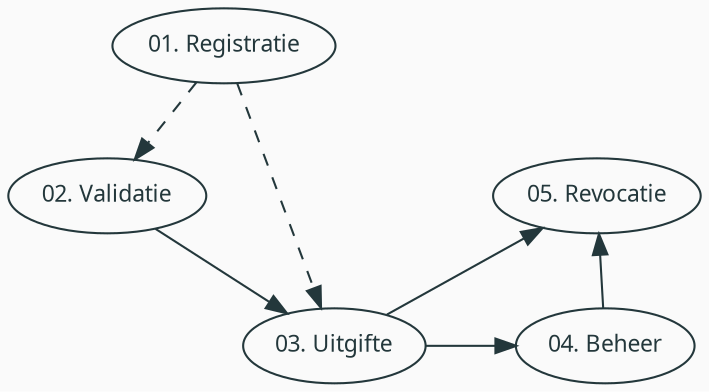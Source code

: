 digraph life_cycle {
    layers="layer_01:layer_02";
    layerselect="1";

    splines=true;
    sep="+25,25";
    overlap=scalexy;
    nodesep=0.6;

    graph [bgcolor="#fafafa"];
    node [shape=ellipse, color="#23373b", fontcolor="#23373b", fontname="Fira Sans light", fontsize="11pt"];
    edge [color="#23373b", fontcolor="#23373b", fontname="Fira Sans light", fontsize="10pt"];
    // Orange: #ec811b Blue: #23373b Grey: #e6e6e6

    {rank=same; "02. Validatie"; "05. Revocatie";}
    {rank=same; "03. Uitgifte"; "04. Beheer";}

    "01. Registratie" [layer="all"]
    "01. Registratie" -> "02. Validatie" [layer="1", style=dashed];
    "01. Registratie" -> "03. Uitgifte" [layer="1", style=dashed];
    "02. Validatie" -> "03. Uitgifte" [layer="1"];
    "03. Uitgifte" -> "04. Beheer" [layer="1"];
    "03. Uitgifte" -> "05. Revocatie" [layer="1"];
    "04. Beheer" -> "05. Revocatie" [layer="1"];
}
